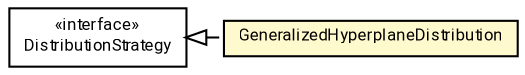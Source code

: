 #!/usr/local/bin/dot
#
# Class diagram 
# Generated by UMLGraph version R5_7_2-60-g0e99a6 (http://www.spinellis.gr/umlgraph/)
#

digraph G {
	graph [fontnames="svg"]
	edge [fontname="Roboto",fontsize=7,labelfontname="Roboto",labelfontsize=7,color="black"];
	node [fontname="Roboto",fontcolor="black",fontsize=8,shape=plaintext,margin=0,width=0,height=0];
	nodesep=0.15;
	ranksep=0.25;
	rankdir=LR;
	// de.lmu.ifi.dbs.elki.index.tree.metrical.mtreevariants.strategies.split.distribution.GeneralizedHyperplaneDistribution
	c4682580 [label=<<table title="de.lmu.ifi.dbs.elki.index.tree.metrical.mtreevariants.strategies.split.distribution.GeneralizedHyperplaneDistribution" border="0" cellborder="1" cellspacing="0" cellpadding="2" bgcolor="lemonChiffon" href="GeneralizedHyperplaneDistribution.html" target="_parent">
		<tr><td><table border="0" cellspacing="0" cellpadding="1">
		<tr><td align="center" balign="center"> <font face="Roboto">GeneralizedHyperplaneDistribution</font> </td></tr>
		</table></td></tr>
		</table>>, URL="GeneralizedHyperplaneDistribution.html"];
	// de.lmu.ifi.dbs.elki.index.tree.metrical.mtreevariants.strategies.split.distribution.DistributionStrategy
	c4682583 [label=<<table title="de.lmu.ifi.dbs.elki.index.tree.metrical.mtreevariants.strategies.split.distribution.DistributionStrategy" border="0" cellborder="1" cellspacing="0" cellpadding="2" href="DistributionStrategy.html" target="_parent">
		<tr><td><table border="0" cellspacing="0" cellpadding="1">
		<tr><td align="center" balign="center"> &#171;interface&#187; </td></tr>
		<tr><td align="center" balign="center"> <font face="Roboto">DistributionStrategy</font> </td></tr>
		</table></td></tr>
		</table>>, URL="DistributionStrategy.html"];
	// de.lmu.ifi.dbs.elki.index.tree.metrical.mtreevariants.strategies.split.distribution.GeneralizedHyperplaneDistribution implements de.lmu.ifi.dbs.elki.index.tree.metrical.mtreevariants.strategies.split.distribution.DistributionStrategy
	c4682583 -> c4682580 [arrowtail=empty,style=dashed,dir=back,weight=9];
}

